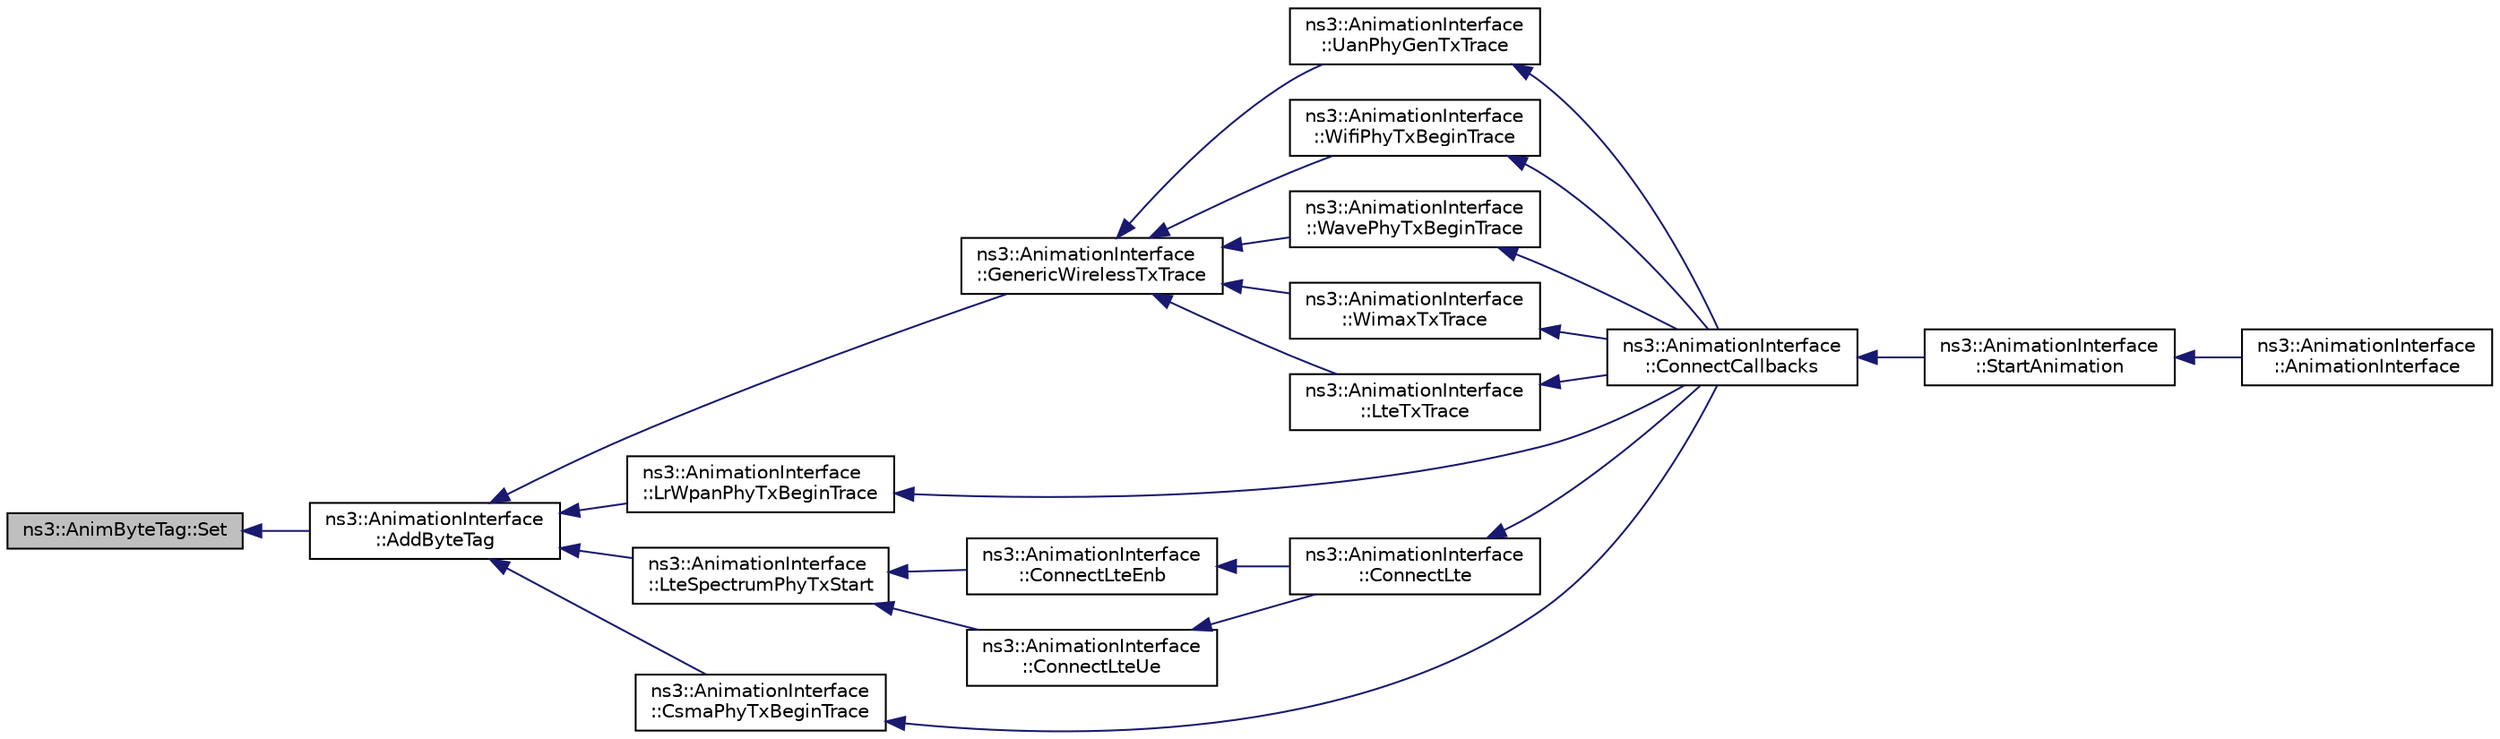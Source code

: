 digraph "ns3::AnimByteTag::Set"
{
  edge [fontname="Helvetica",fontsize="10",labelfontname="Helvetica",labelfontsize="10"];
  node [fontname="Helvetica",fontsize="10",shape=record];
  rankdir="LR";
  Node1 [label="ns3::AnimByteTag::Set",height=0.2,width=0.4,color="black", fillcolor="grey75", style="filled", fontcolor="black"];
  Node1 -> Node2 [dir="back",color="midnightblue",fontsize="10",style="solid"];
  Node2 [label="ns3::AnimationInterface\l::AddByteTag",height=0.2,width=0.4,color="black", fillcolor="white", style="filled",URL="$d6/d1a/classns3_1_1AnimationInterface.html#a7963c89df19cb9a145f16a369e83ec9c"];
  Node2 -> Node3 [dir="back",color="midnightblue",fontsize="10",style="solid"];
  Node3 [label="ns3::AnimationInterface\l::GenericWirelessTxTrace",height=0.2,width=0.4,color="black", fillcolor="white", style="filled",URL="$d6/d1a/classns3_1_1AnimationInterface.html#a1a0a1b2f00918cdccb9893f044b73da3"];
  Node3 -> Node4 [dir="back",color="midnightblue",fontsize="10",style="solid"];
  Node4 [label="ns3::AnimationInterface\l::UanPhyGenTxTrace",height=0.2,width=0.4,color="black", fillcolor="white", style="filled",URL="$d6/d1a/classns3_1_1AnimationInterface.html#a7cf0290a1181de6f4614696e5f3ea906"];
  Node4 -> Node5 [dir="back",color="midnightblue",fontsize="10",style="solid"];
  Node5 [label="ns3::AnimationInterface\l::ConnectCallbacks",height=0.2,width=0.4,color="black", fillcolor="white", style="filled",URL="$d6/d1a/classns3_1_1AnimationInterface.html#a3475aa338984f2024403caa04c146027",tooltip="Connect callbacks function. "];
  Node5 -> Node6 [dir="back",color="midnightblue",fontsize="10",style="solid"];
  Node6 [label="ns3::AnimationInterface\l::StartAnimation",height=0.2,width=0.4,color="black", fillcolor="white", style="filled",URL="$d6/d1a/classns3_1_1AnimationInterface.html#aed28bace6b97494e11179766449bb442"];
  Node6 -> Node7 [dir="back",color="midnightblue",fontsize="10",style="solid"];
  Node7 [label="ns3::AnimationInterface\l::AnimationInterface",height=0.2,width=0.4,color="black", fillcolor="white", style="filled",URL="$d6/d1a/classns3_1_1AnimationInterface.html#a88af7da6eb605ec7e9d8cb3fcc8a6466",tooltip="Constructor. "];
  Node3 -> Node8 [dir="back",color="midnightblue",fontsize="10",style="solid"];
  Node8 [label="ns3::AnimationInterface\l::WifiPhyTxBeginTrace",height=0.2,width=0.4,color="black", fillcolor="white", style="filled",URL="$d6/d1a/classns3_1_1AnimationInterface.html#ad97b14e42c01f8fe9aa14fa31b8efbec"];
  Node8 -> Node5 [dir="back",color="midnightblue",fontsize="10",style="solid"];
  Node3 -> Node9 [dir="back",color="midnightblue",fontsize="10",style="solid"];
  Node9 [label="ns3::AnimationInterface\l::WavePhyTxBeginTrace",height=0.2,width=0.4,color="black", fillcolor="white", style="filled",URL="$d6/d1a/classns3_1_1AnimationInterface.html#a55d12ba95e0e93941d5912a50ef5c1e4"];
  Node9 -> Node5 [dir="back",color="midnightblue",fontsize="10",style="solid"];
  Node3 -> Node10 [dir="back",color="midnightblue",fontsize="10",style="solid"];
  Node10 [label="ns3::AnimationInterface\l::WimaxTxTrace",height=0.2,width=0.4,color="black", fillcolor="white", style="filled",URL="$d6/d1a/classns3_1_1AnimationInterface.html#a11b4be6f8814a0bbeade46fb459c1cb9"];
  Node10 -> Node5 [dir="back",color="midnightblue",fontsize="10",style="solid"];
  Node3 -> Node11 [dir="back",color="midnightblue",fontsize="10",style="solid"];
  Node11 [label="ns3::AnimationInterface\l::LteTxTrace",height=0.2,width=0.4,color="black", fillcolor="white", style="filled",URL="$d6/d1a/classns3_1_1AnimationInterface.html#a4bcc6c6e4eaa0243190e94c74cd4d59e"];
  Node11 -> Node5 [dir="back",color="midnightblue",fontsize="10",style="solid"];
  Node2 -> Node12 [dir="back",color="midnightblue",fontsize="10",style="solid"];
  Node12 [label="ns3::AnimationInterface\l::LrWpanPhyTxBeginTrace",height=0.2,width=0.4,color="black", fillcolor="white", style="filled",URL="$d6/d1a/classns3_1_1AnimationInterface.html#a0e7f7deb7c291468723657f263317ee9"];
  Node12 -> Node5 [dir="back",color="midnightblue",fontsize="10",style="solid"];
  Node2 -> Node13 [dir="back",color="midnightblue",fontsize="10",style="solid"];
  Node13 [label="ns3::AnimationInterface\l::LteSpectrumPhyTxStart",height=0.2,width=0.4,color="black", fillcolor="white", style="filled",URL="$d6/d1a/classns3_1_1AnimationInterface.html#a3f0131dc28ccba541c2ef52bbc920e62"];
  Node13 -> Node14 [dir="back",color="midnightblue",fontsize="10",style="solid"];
  Node14 [label="ns3::AnimationInterface\l::ConnectLteEnb",height=0.2,width=0.4,color="black", fillcolor="white", style="filled",URL="$d6/d1a/classns3_1_1AnimationInterface.html#adf464333f57bcf13efca2af8b47f0ac7"];
  Node14 -> Node15 [dir="back",color="midnightblue",fontsize="10",style="solid"];
  Node15 [label="ns3::AnimationInterface\l::ConnectLte",height=0.2,width=0.4,color="black", fillcolor="white", style="filled",URL="$d6/d1a/classns3_1_1AnimationInterface.html#a921e35bb00b2d0032dde4147bd2a200e",tooltip="Connect LTE function. "];
  Node15 -> Node5 [dir="back",color="midnightblue",fontsize="10",style="solid"];
  Node13 -> Node16 [dir="back",color="midnightblue",fontsize="10",style="solid"];
  Node16 [label="ns3::AnimationInterface\l::ConnectLteUe",height=0.2,width=0.4,color="black", fillcolor="white", style="filled",URL="$d6/d1a/classns3_1_1AnimationInterface.html#a30a06abf385e5a74951ee74147e897dc"];
  Node16 -> Node15 [dir="back",color="midnightblue",fontsize="10",style="solid"];
  Node2 -> Node17 [dir="back",color="midnightblue",fontsize="10",style="solid"];
  Node17 [label="ns3::AnimationInterface\l::CsmaPhyTxBeginTrace",height=0.2,width=0.4,color="black", fillcolor="white", style="filled",URL="$d6/d1a/classns3_1_1AnimationInterface.html#a5a5e67141fc717272c0c44a5afbae89a"];
  Node17 -> Node5 [dir="back",color="midnightblue",fontsize="10",style="solid"];
}
